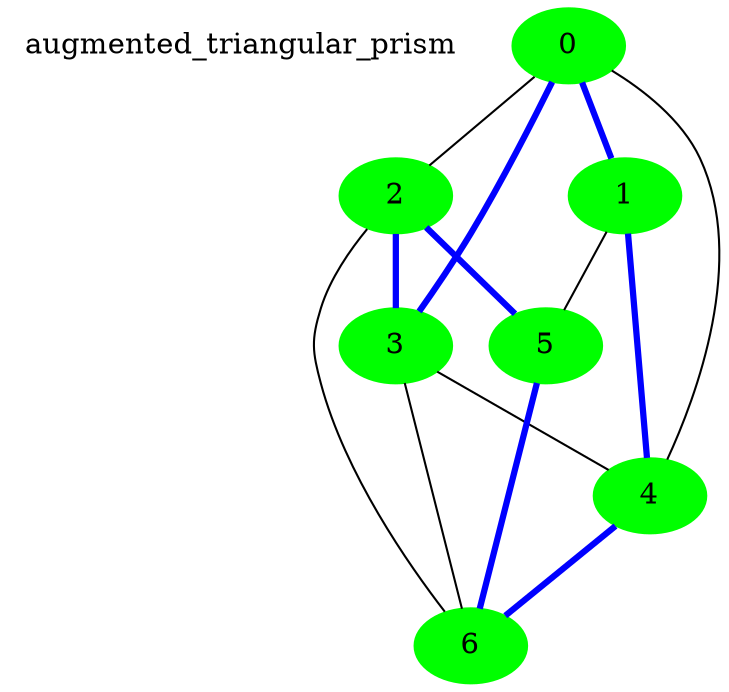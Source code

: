 strict graph G1{
augmented_triangular_prism[shape=plaintext]
edge[len=6;edgesep=10];
 overlap=false;
 0--1
0--2
0--3
0--4
1--0
1--4
1--5
2--0
2--3
2--5
2--6
3--0
3--2
3--4
3--6
4--0
4--1
4--3
4--6
5--1
5--2
5--6
6--2
6--3
6--4
6--5
0[color=green,style=filled]
1[color=green,style=filled]
2[color=green,style=filled]
3[color=green,style=filled]
4[color=green,style=filled]
5[color=green,style=filled]
6[color=green,style=filled]
0--1[color=blue,penwidth=3]
1--4[color=blue,penwidth=3]
4--6[color=blue,penwidth=3]
6--5[color=blue,penwidth=3]
5--2[color=blue,penwidth=3]
2--3[color=blue,penwidth=3]
3--0[color=blue,penwidth=3]
}
